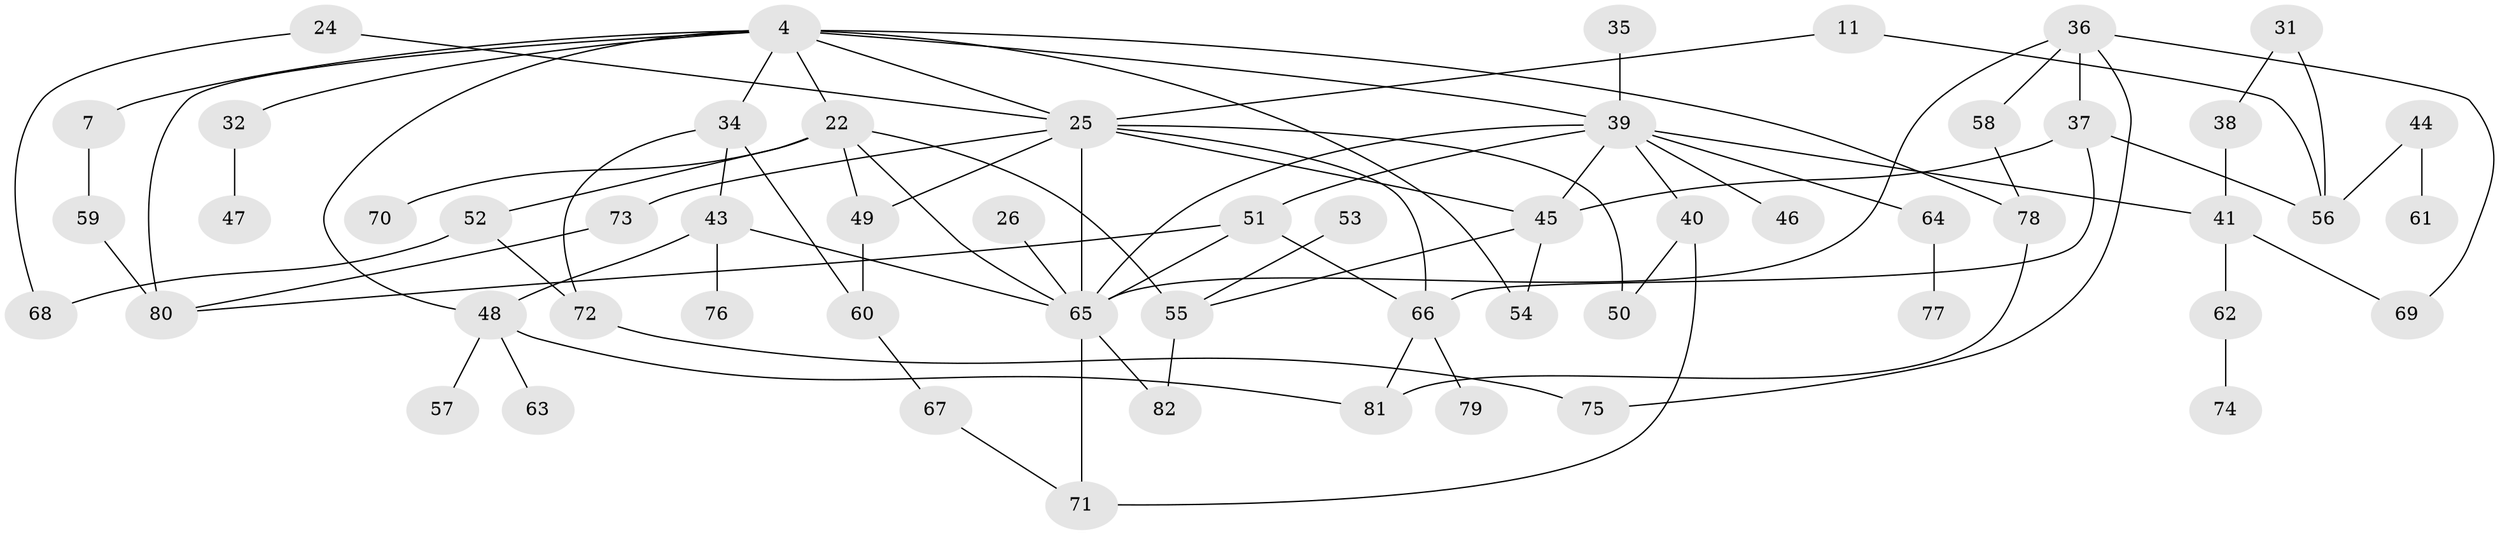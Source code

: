 // original degree distribution, {7: 0.024390243902439025, 8: 0.012195121951219513, 5: 0.07317073170731707, 3: 0.1951219512195122, 2: 0.32926829268292684, 4: 0.18292682926829268, 6: 0.012195121951219513, 1: 0.17073170731707318}
// Generated by graph-tools (version 1.1) at 2025/44/03/04/25 21:44:55]
// undirected, 57 vertices, 85 edges
graph export_dot {
graph [start="1"]
  node [color=gray90,style=filled];
  4 [super="+2+1"];
  7;
  11;
  22 [super="+20+10"];
  24;
  25 [super="+9"];
  26;
  31;
  32;
  34;
  35;
  36;
  37;
  38;
  39 [super="+14+8+28"];
  40;
  41;
  43 [super="+21+19"];
  44;
  45 [super="+17"];
  46;
  47;
  48 [super="+5"];
  49 [super="+33"];
  50;
  51;
  52;
  53;
  54;
  55 [super="+27+23"];
  56 [super="+13"];
  57;
  58;
  59;
  60;
  61;
  62;
  63;
  64;
  65 [super="+18+29+16"];
  66 [super="+30"];
  67;
  68;
  69;
  70;
  71;
  72;
  73;
  74;
  75;
  76;
  77;
  78;
  79;
  80 [super="+42"];
  81;
  82;
  4 -- 7;
  4 -- 80 [weight=3];
  4 -- 32;
  4 -- 78;
  4 -- 54;
  4 -- 22 [weight=2];
  4 -- 34;
  4 -- 25 [weight=2];
  4 -- 48;
  4 -- 39;
  7 -- 59;
  11 -- 25;
  11 -- 56;
  22 -- 70;
  22 -- 55 [weight=2];
  22 -- 65;
  22 -- 52;
  22 -- 49;
  24 -- 68;
  24 -- 25;
  25 -- 73;
  25 -- 49;
  25 -- 50;
  25 -- 45;
  25 -- 65 [weight=2];
  25 -- 66;
  26 -- 65;
  31 -- 38;
  31 -- 56;
  32 -- 47;
  34 -- 60;
  34 -- 72;
  34 -- 43;
  35 -- 39;
  36 -- 37;
  36 -- 58;
  36 -- 75;
  36 -- 69;
  36 -- 65;
  37 -- 66;
  37 -- 56;
  37 -- 45;
  38 -- 41;
  39 -- 40;
  39 -- 41;
  39 -- 65;
  39 -- 46;
  39 -- 64;
  39 -- 51;
  39 -- 45;
  40 -- 50;
  40 -- 71;
  41 -- 62;
  41 -- 69;
  43 -- 76;
  43 -- 48;
  43 -- 65 [weight=2];
  44 -- 61;
  44 -- 56;
  45 -- 54;
  45 -- 55;
  48 -- 57;
  48 -- 81;
  48 -- 63;
  49 -- 60;
  51 -- 66;
  51 -- 80;
  51 -- 65;
  52 -- 68;
  52 -- 72;
  53 -- 55;
  55 -- 82;
  58 -- 78;
  59 -- 80;
  60 -- 67;
  62 -- 74;
  64 -- 77;
  65 -- 82;
  65 -- 71;
  66 -- 79;
  66 -- 81;
  67 -- 71;
  72 -- 75;
  73 -- 80;
  78 -- 81;
}
